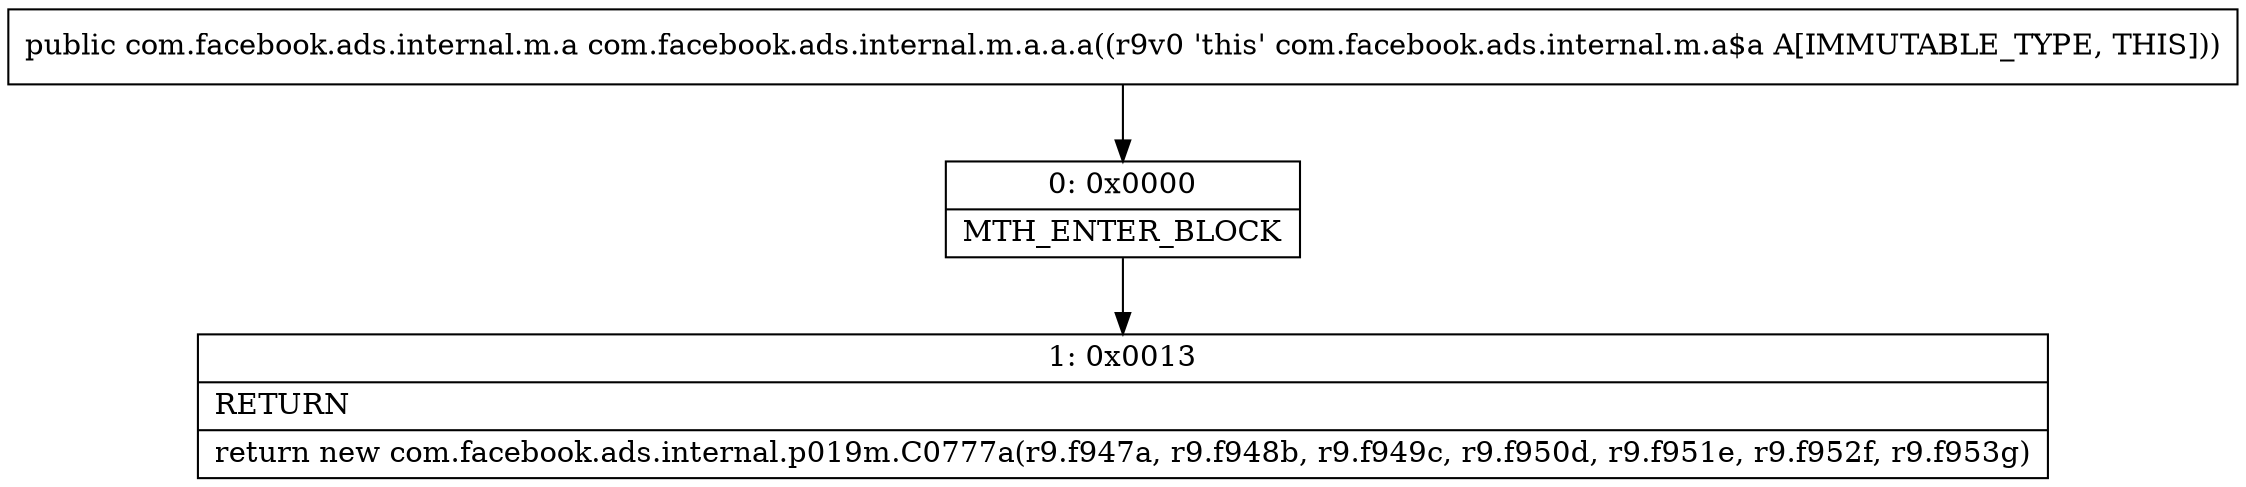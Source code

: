 digraph "CFG forcom.facebook.ads.internal.m.a.a.a()Lcom\/facebook\/ads\/internal\/m\/a;" {
Node_0 [shape=record,label="{0\:\ 0x0000|MTH_ENTER_BLOCK\l}"];
Node_1 [shape=record,label="{1\:\ 0x0013|RETURN\l|return new com.facebook.ads.internal.p019m.C0777a(r9.f947a, r9.f948b, r9.f949c, r9.f950d, r9.f951e, r9.f952f, r9.f953g)\l}"];
MethodNode[shape=record,label="{public com.facebook.ads.internal.m.a com.facebook.ads.internal.m.a.a.a((r9v0 'this' com.facebook.ads.internal.m.a$a A[IMMUTABLE_TYPE, THIS])) }"];
MethodNode -> Node_0;
Node_0 -> Node_1;
}

